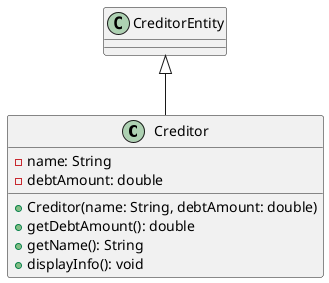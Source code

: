 @startuml
class Creditor extends CreditorEntity {
    - name: String
    - debtAmount: double

    + Creditor(name: String, debtAmount: double)
    + getDebtAmount(): double
    + getName(): String
    + displayInfo(): void
}
@enduml

